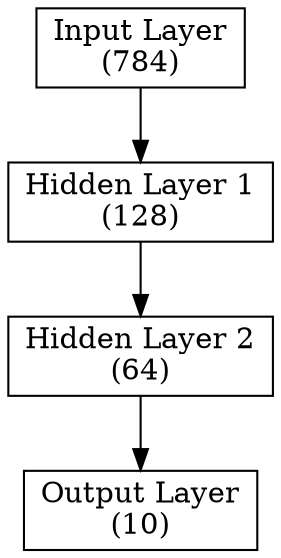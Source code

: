 digraph G {
    rankdir=TB;
    node [shape=box];

    input [label="Input Layer\n(784)"];
    hidden1 [label="Hidden Layer 1\n(128)"];
    hidden2 [label="Hidden Layer 2\n(64)"];
    output [label="Output Layer\n(10)"];

    input -> hidden1;
    hidden1 -> hidden2;
    hidden2 -> output;
}
